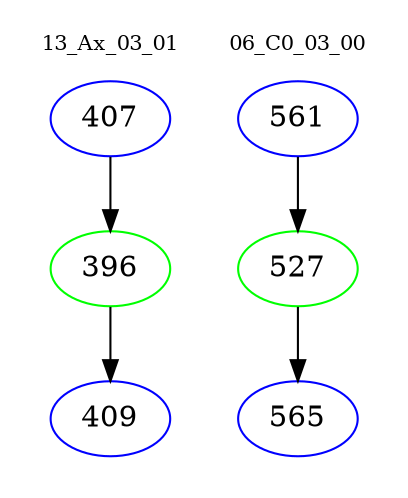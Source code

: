 digraph{
subgraph cluster_0 {
color = white
label = "13_Ax_03_01";
fontsize=10;
T0_407 [label="407", color="blue"]
T0_407 -> T0_396 [color="black"]
T0_396 [label="396", color="green"]
T0_396 -> T0_409 [color="black"]
T0_409 [label="409", color="blue"]
}
subgraph cluster_1 {
color = white
label = "06_C0_03_00";
fontsize=10;
T1_561 [label="561", color="blue"]
T1_561 -> T1_527 [color="black"]
T1_527 [label="527", color="green"]
T1_527 -> T1_565 [color="black"]
T1_565 [label="565", color="blue"]
}
}
